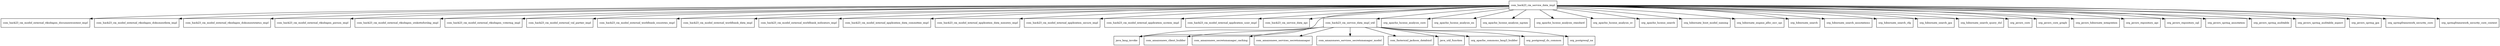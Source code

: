 digraph service_data_impl_2019_1_27_SNAPSHOT_package_dependencies {
  node [shape = box, fontsize=10.0];
  com_hack23_cia_service_data_impl -> com_hack23_cia_model_external_riksdagen_documentcontent_impl;
  com_hack23_cia_service_data_impl -> com_hack23_cia_model_external_riksdagen_dokumentlista_impl;
  com_hack23_cia_service_data_impl -> com_hack23_cia_model_external_riksdagen_dokumentstatus_impl;
  com_hack23_cia_service_data_impl -> com_hack23_cia_model_external_riksdagen_person_impl;
  com_hack23_cia_service_data_impl -> com_hack23_cia_model_external_riksdagen_utskottsforslag_impl;
  com_hack23_cia_service_data_impl -> com_hack23_cia_model_external_riksdagen_votering_impl;
  com_hack23_cia_service_data_impl -> com_hack23_cia_model_external_val_partier_impl;
  com_hack23_cia_service_data_impl -> com_hack23_cia_model_external_worldbank_countries_impl;
  com_hack23_cia_service_data_impl -> com_hack23_cia_model_external_worldbank_data_impl;
  com_hack23_cia_service_data_impl -> com_hack23_cia_model_external_worldbank_indicators_impl;
  com_hack23_cia_service_data_impl -> com_hack23_cia_model_internal_application_data_committee_impl;
  com_hack23_cia_service_data_impl -> com_hack23_cia_model_internal_application_data_ministry_impl;
  com_hack23_cia_service_data_impl -> com_hack23_cia_model_internal_application_secure_impl;
  com_hack23_cia_service_data_impl -> com_hack23_cia_model_internal_application_system_impl;
  com_hack23_cia_service_data_impl -> com_hack23_cia_model_internal_application_user_impl;
  com_hack23_cia_service_data_impl -> com_hack23_cia_service_data_api;
  com_hack23_cia_service_data_impl -> com_hack23_cia_service_data_impl_util;
  com_hack23_cia_service_data_impl -> java_lang_invoke;
  com_hack23_cia_service_data_impl -> org_apache_lucene_analysis_core;
  com_hack23_cia_service_data_impl -> org_apache_lucene_analysis_en;
  com_hack23_cia_service_data_impl -> org_apache_lucene_analysis_ngram;
  com_hack23_cia_service_data_impl -> org_apache_lucene_analysis_standard;
  com_hack23_cia_service_data_impl -> org_apache_lucene_analysis_sv;
  com_hack23_cia_service_data_impl -> org_apache_lucene_search;
  com_hack23_cia_service_data_impl -> org_hibernate_boot_model_naming;
  com_hack23_cia_service_data_impl -> org_hibernate_engine_jdbc_env_spi;
  com_hack23_cia_service_data_impl -> org_hibernate_search;
  com_hack23_cia_service_data_impl -> org_hibernate_search_annotations;
  com_hack23_cia_service_data_impl -> org_hibernate_search_cfg;
  com_hack23_cia_service_data_impl -> org_hibernate_search_jpa;
  com_hack23_cia_service_data_impl -> org_hibernate_search_query_dsl;
  com_hack23_cia_service_data_impl -> org_javers_core;
  com_hack23_cia_service_data_impl -> org_javers_core_graph;
  com_hack23_cia_service_data_impl -> org_javers_hibernate_integration;
  com_hack23_cia_service_data_impl -> org_javers_repository_api;
  com_hack23_cia_service_data_impl -> org_javers_repository_sql;
  com_hack23_cia_service_data_impl -> org_javers_spring_annotation;
  com_hack23_cia_service_data_impl -> org_javers_spring_auditable;
  com_hack23_cia_service_data_impl -> org_javers_spring_auditable_aspect;
  com_hack23_cia_service_data_impl -> org_javers_spring_jpa;
  com_hack23_cia_service_data_impl -> org_springframework_security_core;
  com_hack23_cia_service_data_impl -> org_springframework_security_core_context;
  com_hack23_cia_service_data_impl_util -> com_amazonaws_client_builder;
  com_hack23_cia_service_data_impl_util -> com_amazonaws_secretsmanager_caching;
  com_hack23_cia_service_data_impl_util -> com_amazonaws_services_secretsmanager;
  com_hack23_cia_service_data_impl_util -> com_amazonaws_services_secretsmanager_model;
  com_hack23_cia_service_data_impl_util -> com_fasterxml_jackson_databind;
  com_hack23_cia_service_data_impl_util -> java_lang_invoke;
  com_hack23_cia_service_data_impl_util -> java_util_function;
  com_hack23_cia_service_data_impl_util -> org_apache_commons_lang3_builder;
  com_hack23_cia_service_data_impl_util -> org_postgresql_ds_common;
  com_hack23_cia_service_data_impl_util -> org_postgresql_xa;
}
